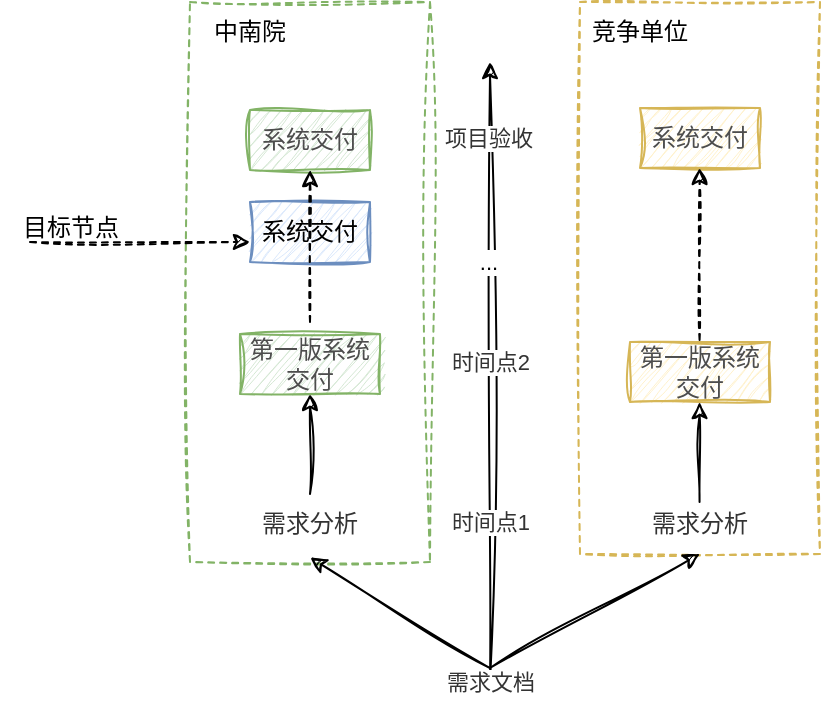 <mxfile version="24.0.2" type="github">
  <diagram name="第 1 页" id="cHEvMuXp1ahBySsxnO7c">
    <mxGraphModel dx="1049" dy="585" grid="1" gridSize="10" guides="1" tooltips="1" connect="1" arrows="1" fold="1" page="1" pageScale="1" pageWidth="827" pageHeight="1169" math="0" shadow="0">
      <root>
        <mxCell id="0" />
        <mxCell id="1" parent="0" />
        <mxCell id="T6qe_IlcxM-7Rnlq55j7-9" value="系统交付" style="text;html=1;align=center;verticalAlign=middle;whiteSpace=wrap;rounded=0;fillColor=#dae8fc;strokeColor=#6c8ebf;sketch=1;curveFitting=1;jiggle=2;" vertex="1" parent="1">
          <mxGeometry x="300" y="240" width="60" height="30" as="geometry" />
        </mxCell>
        <mxCell id="T6qe_IlcxM-7Rnlq55j7-6" value="" style="rounded=0;whiteSpace=wrap;html=1;fillColor=none;dashed=1;strokeColor=#d6b656;sketch=1;curveFitting=1;jiggle=2;" vertex="1" parent="1">
          <mxGeometry x="465" y="140" width="120" height="276" as="geometry" />
        </mxCell>
        <mxCell id="T6qe_IlcxM-7Rnlq55j7-4" value="" style="rounded=0;whiteSpace=wrap;html=1;fillColor=none;dashed=1;strokeColor=#82b366;sketch=1;curveFitting=1;jiggle=2;" vertex="1" parent="1">
          <mxGeometry x="270" y="140" width="120" height="280" as="geometry" />
        </mxCell>
        <mxCell id="Ing6VwwBwrMwVO2bGWnr-1" value="" style="endArrow=classic;html=1;rounded=0;sketch=1;curveFitting=1;jiggle=2;" parent="1" edge="1">
          <mxGeometry width="50" height="50" relative="1" as="geometry">
            <mxPoint x="420" y="480" as="sourcePoint" />
            <mxPoint x="420" y="170" as="targetPoint" />
          </mxGeometry>
        </mxCell>
        <mxCell id="Ing6VwwBwrMwVO2bGWnr-2" value="时间点1" style="edgeLabel;html=1;align=center;verticalAlign=middle;resizable=0;points=[];fontColor=#333333;" parent="Ing6VwwBwrMwVO2bGWnr-1" vertex="1" connectable="0">
          <mxGeometry x="0.027" y="-4" relative="1" as="geometry">
            <mxPoint x="-4" y="79" as="offset" />
          </mxGeometry>
        </mxCell>
        <mxCell id="Ing6VwwBwrMwVO2bGWnr-3" value="需求文档" style="edgeLabel;html=1;align=center;verticalAlign=middle;resizable=0;points=[];fontColor=#333333;" parent="Ing6VwwBwrMwVO2bGWnr-1" vertex="1" connectable="0">
          <mxGeometry x="-0.89" relative="1" as="geometry">
            <mxPoint y="17" as="offset" />
          </mxGeometry>
        </mxCell>
        <mxCell id="Ing6VwwBwrMwVO2bGWnr-4" value="时间点2" style="edgeLabel;html=1;align=center;verticalAlign=middle;resizable=0;points=[];fontColor=#333333;" parent="Ing6VwwBwrMwVO2bGWnr-1" vertex="1" connectable="0">
          <mxGeometry x="0.462" y="2" relative="1" as="geometry">
            <mxPoint x="2" y="66" as="offset" />
          </mxGeometry>
        </mxCell>
        <mxCell id="Ing6VwwBwrMwVO2bGWnr-5" value="..." style="edgeLabel;html=1;align=center;verticalAlign=middle;resizable=0;points=[];" parent="Ing6VwwBwrMwVO2bGWnr-1" vertex="1" connectable="0">
          <mxGeometry x="0.355" y="1" relative="1" as="geometry">
            <mxPoint as="offset" />
          </mxGeometry>
        </mxCell>
        <mxCell id="Ing6VwwBwrMwVO2bGWnr-6" value="项目验收" style="edgeLabel;html=1;align=center;verticalAlign=middle;resizable=0;points=[];fontColor=#333333;" parent="Ing6VwwBwrMwVO2bGWnr-1" vertex="1" connectable="0">
          <mxGeometry x="0.756" y="1" relative="1" as="geometry">
            <mxPoint as="offset" />
          </mxGeometry>
        </mxCell>
        <mxCell id="Ing6VwwBwrMwVO2bGWnr-7" value="需求分析" style="text;html=1;align=center;verticalAlign=middle;whiteSpace=wrap;rounded=0;fontColor=#333333;" parent="1" vertex="1">
          <mxGeometry x="300" y="386" width="60" height="30" as="geometry" />
        </mxCell>
        <mxCell id="Ing6VwwBwrMwVO2bGWnr-8" value="需求分析" style="text;html=1;align=center;verticalAlign=middle;whiteSpace=wrap;rounded=0;fontColor=#333333;" parent="1" vertex="1">
          <mxGeometry x="495" y="386" width="60" height="30" as="geometry" />
        </mxCell>
        <mxCell id="Ing6VwwBwrMwVO2bGWnr-9" value="第一版系统交付" style="text;html=1;align=center;verticalAlign=middle;whiteSpace=wrap;rounded=0;fillColor=#d5e8d4;strokeColor=#82b366;fontColor=#4D4D4D;sketch=1;curveFitting=1;jiggle=2;" parent="1" vertex="1">
          <mxGeometry x="295" y="306" width="70" height="30" as="geometry" />
        </mxCell>
        <mxCell id="Ing6VwwBwrMwVO2bGWnr-10" value="第一版系统交付" style="text;html=1;align=center;verticalAlign=middle;whiteSpace=wrap;rounded=0;fillColor=#fff2cc;strokeColor=#d6b656;fontColor=#4D4D4D;sketch=1;curveFitting=1;jiggle=2;" parent="1" vertex="1">
          <mxGeometry x="490" y="310" width="70" height="30" as="geometry" />
        </mxCell>
        <mxCell id="Ing6VwwBwrMwVO2bGWnr-11" value="" style="endArrow=classic;html=1;rounded=0;entryX=0.5;entryY=1;entryDx=0;entryDy=0;sketch=1;curveFitting=1;jiggle=2;" parent="1" target="Ing6VwwBwrMwVO2bGWnr-8" edge="1">
          <mxGeometry width="50" height="50" relative="1" as="geometry">
            <mxPoint x="420" y="473" as="sourcePoint" />
            <mxPoint x="500" y="423" as="targetPoint" />
          </mxGeometry>
        </mxCell>
        <mxCell id="Ing6VwwBwrMwVO2bGWnr-12" value="" style="endArrow=classic;html=1;rounded=0;entryX=0.502;entryY=1.061;entryDx=0;entryDy=0;entryPerimeter=0;sketch=1;curveFitting=1;jiggle=2;" parent="1" target="Ing6VwwBwrMwVO2bGWnr-7" edge="1">
          <mxGeometry width="50" height="50" relative="1" as="geometry">
            <mxPoint x="420" y="473" as="sourcePoint" />
            <mxPoint x="330.0" y="419" as="targetPoint" />
          </mxGeometry>
        </mxCell>
        <mxCell id="Ing6VwwBwrMwVO2bGWnr-13" value="" style="endArrow=classic;html=1;rounded=0;exitX=0.5;exitY=0;exitDx=0;exitDy=0;entryX=0.5;entryY=1;entryDx=0;entryDy=0;sketch=1;curveFitting=1;jiggle=2;" parent="1" source="Ing6VwwBwrMwVO2bGWnr-7" target="Ing6VwwBwrMwVO2bGWnr-9" edge="1">
          <mxGeometry width="50" height="50" relative="1" as="geometry">
            <mxPoint x="410" y="400" as="sourcePoint" />
            <mxPoint x="460" y="350" as="targetPoint" />
          </mxGeometry>
        </mxCell>
        <mxCell id="Ing6VwwBwrMwVO2bGWnr-14" value="" style="endArrow=classic;html=1;rounded=0;exitX=0.5;exitY=0;exitDx=0;exitDy=0;entryX=0.5;entryY=1;entryDx=0;entryDy=0;sketch=1;curveFitting=1;jiggle=2;" parent="1" edge="1">
          <mxGeometry width="50" height="50" relative="1" as="geometry">
            <mxPoint x="524.78" y="390" as="sourcePoint" />
            <mxPoint x="524.78" y="340" as="targetPoint" />
          </mxGeometry>
        </mxCell>
        <mxCell id="Ing6VwwBwrMwVO2bGWnr-15" value="系统交付" style="text;html=1;align=center;verticalAlign=middle;whiteSpace=wrap;rounded=0;fillColor=#d5e8d4;strokeColor=#82b366;fontColor=#4D4D4D;sketch=1;curveFitting=1;jiggle=2;" parent="1" vertex="1">
          <mxGeometry x="300" y="194" width="60" height="30" as="geometry" />
        </mxCell>
        <mxCell id="Ing6VwwBwrMwVO2bGWnr-16" value="系统交付" style="text;html=1;align=center;verticalAlign=middle;whiteSpace=wrap;rounded=0;fillColor=#fff2cc;strokeColor=#d6b656;fontColor=#4D4D4D;sketch=1;curveFitting=1;jiggle=2;" parent="1" vertex="1">
          <mxGeometry x="495" y="193" width="60" height="30" as="geometry" />
        </mxCell>
        <mxCell id="Ing6VwwBwrMwVO2bGWnr-17" value="" style="endArrow=classic;html=1;rounded=0;entryX=0.5;entryY=1;entryDx=0;entryDy=0;dashed=1;sketch=1;curveFitting=1;jiggle=2;" parent="1" target="Ing6VwwBwrMwVO2bGWnr-15" edge="1">
          <mxGeometry width="50" height="50" relative="1" as="geometry">
            <mxPoint x="330" y="300" as="sourcePoint" />
            <mxPoint x="340" y="346" as="targetPoint" />
          </mxGeometry>
        </mxCell>
        <mxCell id="Ing6VwwBwrMwVO2bGWnr-18" value="" style="endArrow=classic;html=1;rounded=0;entryX=0.5;entryY=1;entryDx=0;entryDy=0;dashed=1;sketch=1;curveFitting=1;jiggle=2;" parent="1" edge="1">
          <mxGeometry width="50" height="50" relative="1" as="geometry">
            <mxPoint x="524.79" y="309" as="sourcePoint" />
            <mxPoint x="524.79" y="223" as="targetPoint" />
          </mxGeometry>
        </mxCell>
        <mxCell id="T6qe_IlcxM-7Rnlq55j7-7" value="中南院" style="text;html=1;align=center;verticalAlign=middle;whiteSpace=wrap;rounded=0;" vertex="1" parent="1">
          <mxGeometry x="270" y="140" width="60" height="30" as="geometry" />
        </mxCell>
        <mxCell id="T6qe_IlcxM-7Rnlq55j7-8" value="竞争单位" style="text;html=1;align=center;verticalAlign=middle;whiteSpace=wrap;rounded=0;" vertex="1" parent="1">
          <mxGeometry x="465" y="140" width="60" height="30" as="geometry" />
        </mxCell>
        <mxCell id="T6qe_IlcxM-7Rnlq55j7-13" value="" style="endArrow=classic;html=1;rounded=0;dashed=1;sketch=1;curveFitting=1;jiggle=2;" edge="1" parent="1">
          <mxGeometry width="50" height="50" relative="1" as="geometry">
            <mxPoint x="190" y="260" as="sourcePoint" />
            <mxPoint x="300" y="260" as="targetPoint" />
          </mxGeometry>
        </mxCell>
        <mxCell id="T6qe_IlcxM-7Rnlq55j7-14" value="目标节点" style="text;html=1;align=center;verticalAlign=middle;resizable=0;points=[];autosize=1;strokeColor=none;fillColor=none;sketch=1;curveFitting=1;jiggle=2;" vertex="1" parent="1">
          <mxGeometry x="175" y="238" width="70" height="30" as="geometry" />
        </mxCell>
      </root>
    </mxGraphModel>
  </diagram>
</mxfile>
